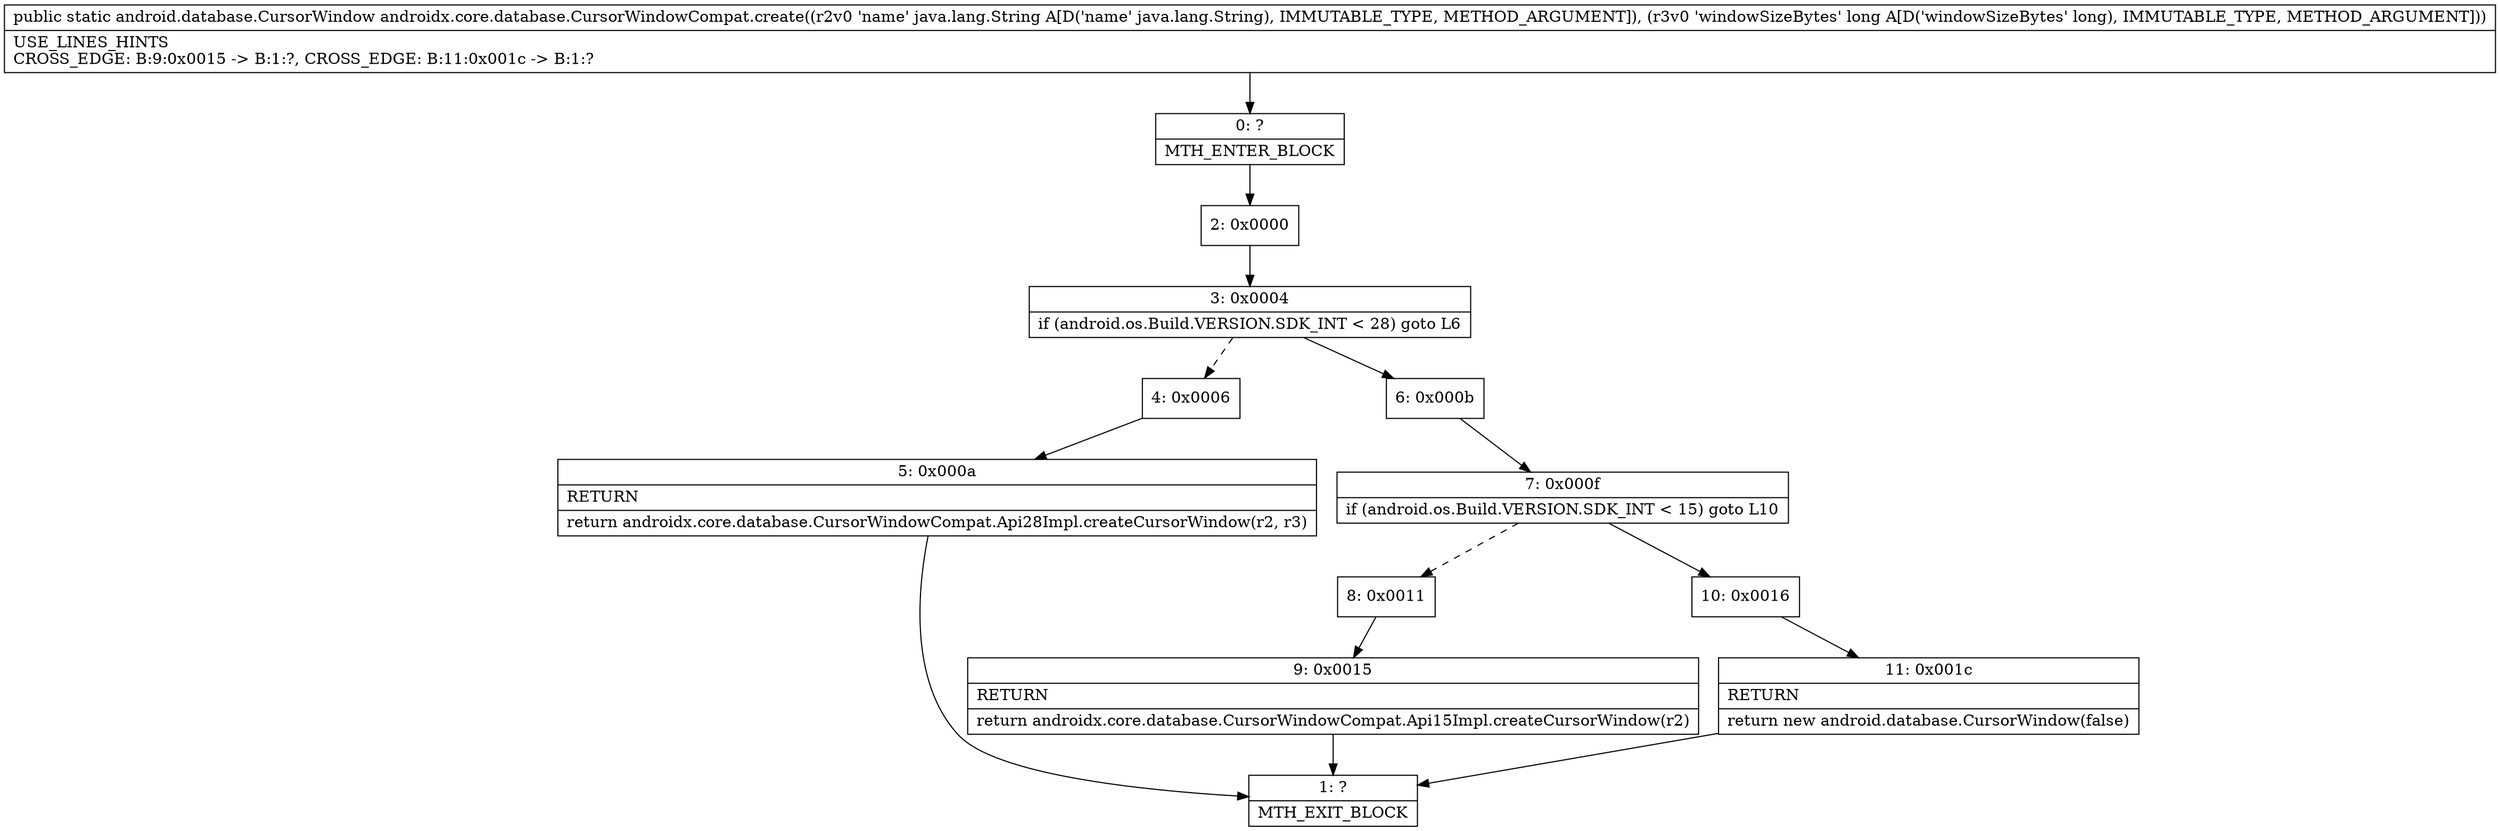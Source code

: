 digraph "CFG forandroidx.core.database.CursorWindowCompat.create(Ljava\/lang\/String;J)Landroid\/database\/CursorWindow;" {
Node_0 [shape=record,label="{0\:\ ?|MTH_ENTER_BLOCK\l}"];
Node_2 [shape=record,label="{2\:\ 0x0000}"];
Node_3 [shape=record,label="{3\:\ 0x0004|if (android.os.Build.VERSION.SDK_INT \< 28) goto L6\l}"];
Node_4 [shape=record,label="{4\:\ 0x0006}"];
Node_5 [shape=record,label="{5\:\ 0x000a|RETURN\l|return androidx.core.database.CursorWindowCompat.Api28Impl.createCursorWindow(r2, r3)\l}"];
Node_1 [shape=record,label="{1\:\ ?|MTH_EXIT_BLOCK\l}"];
Node_6 [shape=record,label="{6\:\ 0x000b}"];
Node_7 [shape=record,label="{7\:\ 0x000f|if (android.os.Build.VERSION.SDK_INT \< 15) goto L10\l}"];
Node_8 [shape=record,label="{8\:\ 0x0011}"];
Node_9 [shape=record,label="{9\:\ 0x0015|RETURN\l|return androidx.core.database.CursorWindowCompat.Api15Impl.createCursorWindow(r2)\l}"];
Node_10 [shape=record,label="{10\:\ 0x0016}"];
Node_11 [shape=record,label="{11\:\ 0x001c|RETURN\l|return new android.database.CursorWindow(false)\l}"];
MethodNode[shape=record,label="{public static android.database.CursorWindow androidx.core.database.CursorWindowCompat.create((r2v0 'name' java.lang.String A[D('name' java.lang.String), IMMUTABLE_TYPE, METHOD_ARGUMENT]), (r3v0 'windowSizeBytes' long A[D('windowSizeBytes' long), IMMUTABLE_TYPE, METHOD_ARGUMENT]))  | USE_LINES_HINTS\lCROSS_EDGE: B:9:0x0015 \-\> B:1:?, CROSS_EDGE: B:11:0x001c \-\> B:1:?\l}"];
MethodNode -> Node_0;Node_0 -> Node_2;
Node_2 -> Node_3;
Node_3 -> Node_4[style=dashed];
Node_3 -> Node_6;
Node_4 -> Node_5;
Node_5 -> Node_1;
Node_6 -> Node_7;
Node_7 -> Node_8[style=dashed];
Node_7 -> Node_10;
Node_8 -> Node_9;
Node_9 -> Node_1;
Node_10 -> Node_11;
Node_11 -> Node_1;
}

